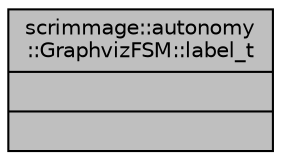 digraph "scrimmage::autonomy::GraphvizFSM::label_t"
{
 // LATEX_PDF_SIZE
  edge [fontname="Helvetica",fontsize="10",labelfontname="Helvetica",labelfontsize="10"];
  node [fontname="Helvetica",fontsize="10",shape=record];
  Node1 [label="{scrimmage::autonomy\l::GraphvizFSM::label_t\n||}",height=0.2,width=0.4,color="black", fillcolor="grey75", style="filled", fontcolor="black",tooltip=" "];
}
